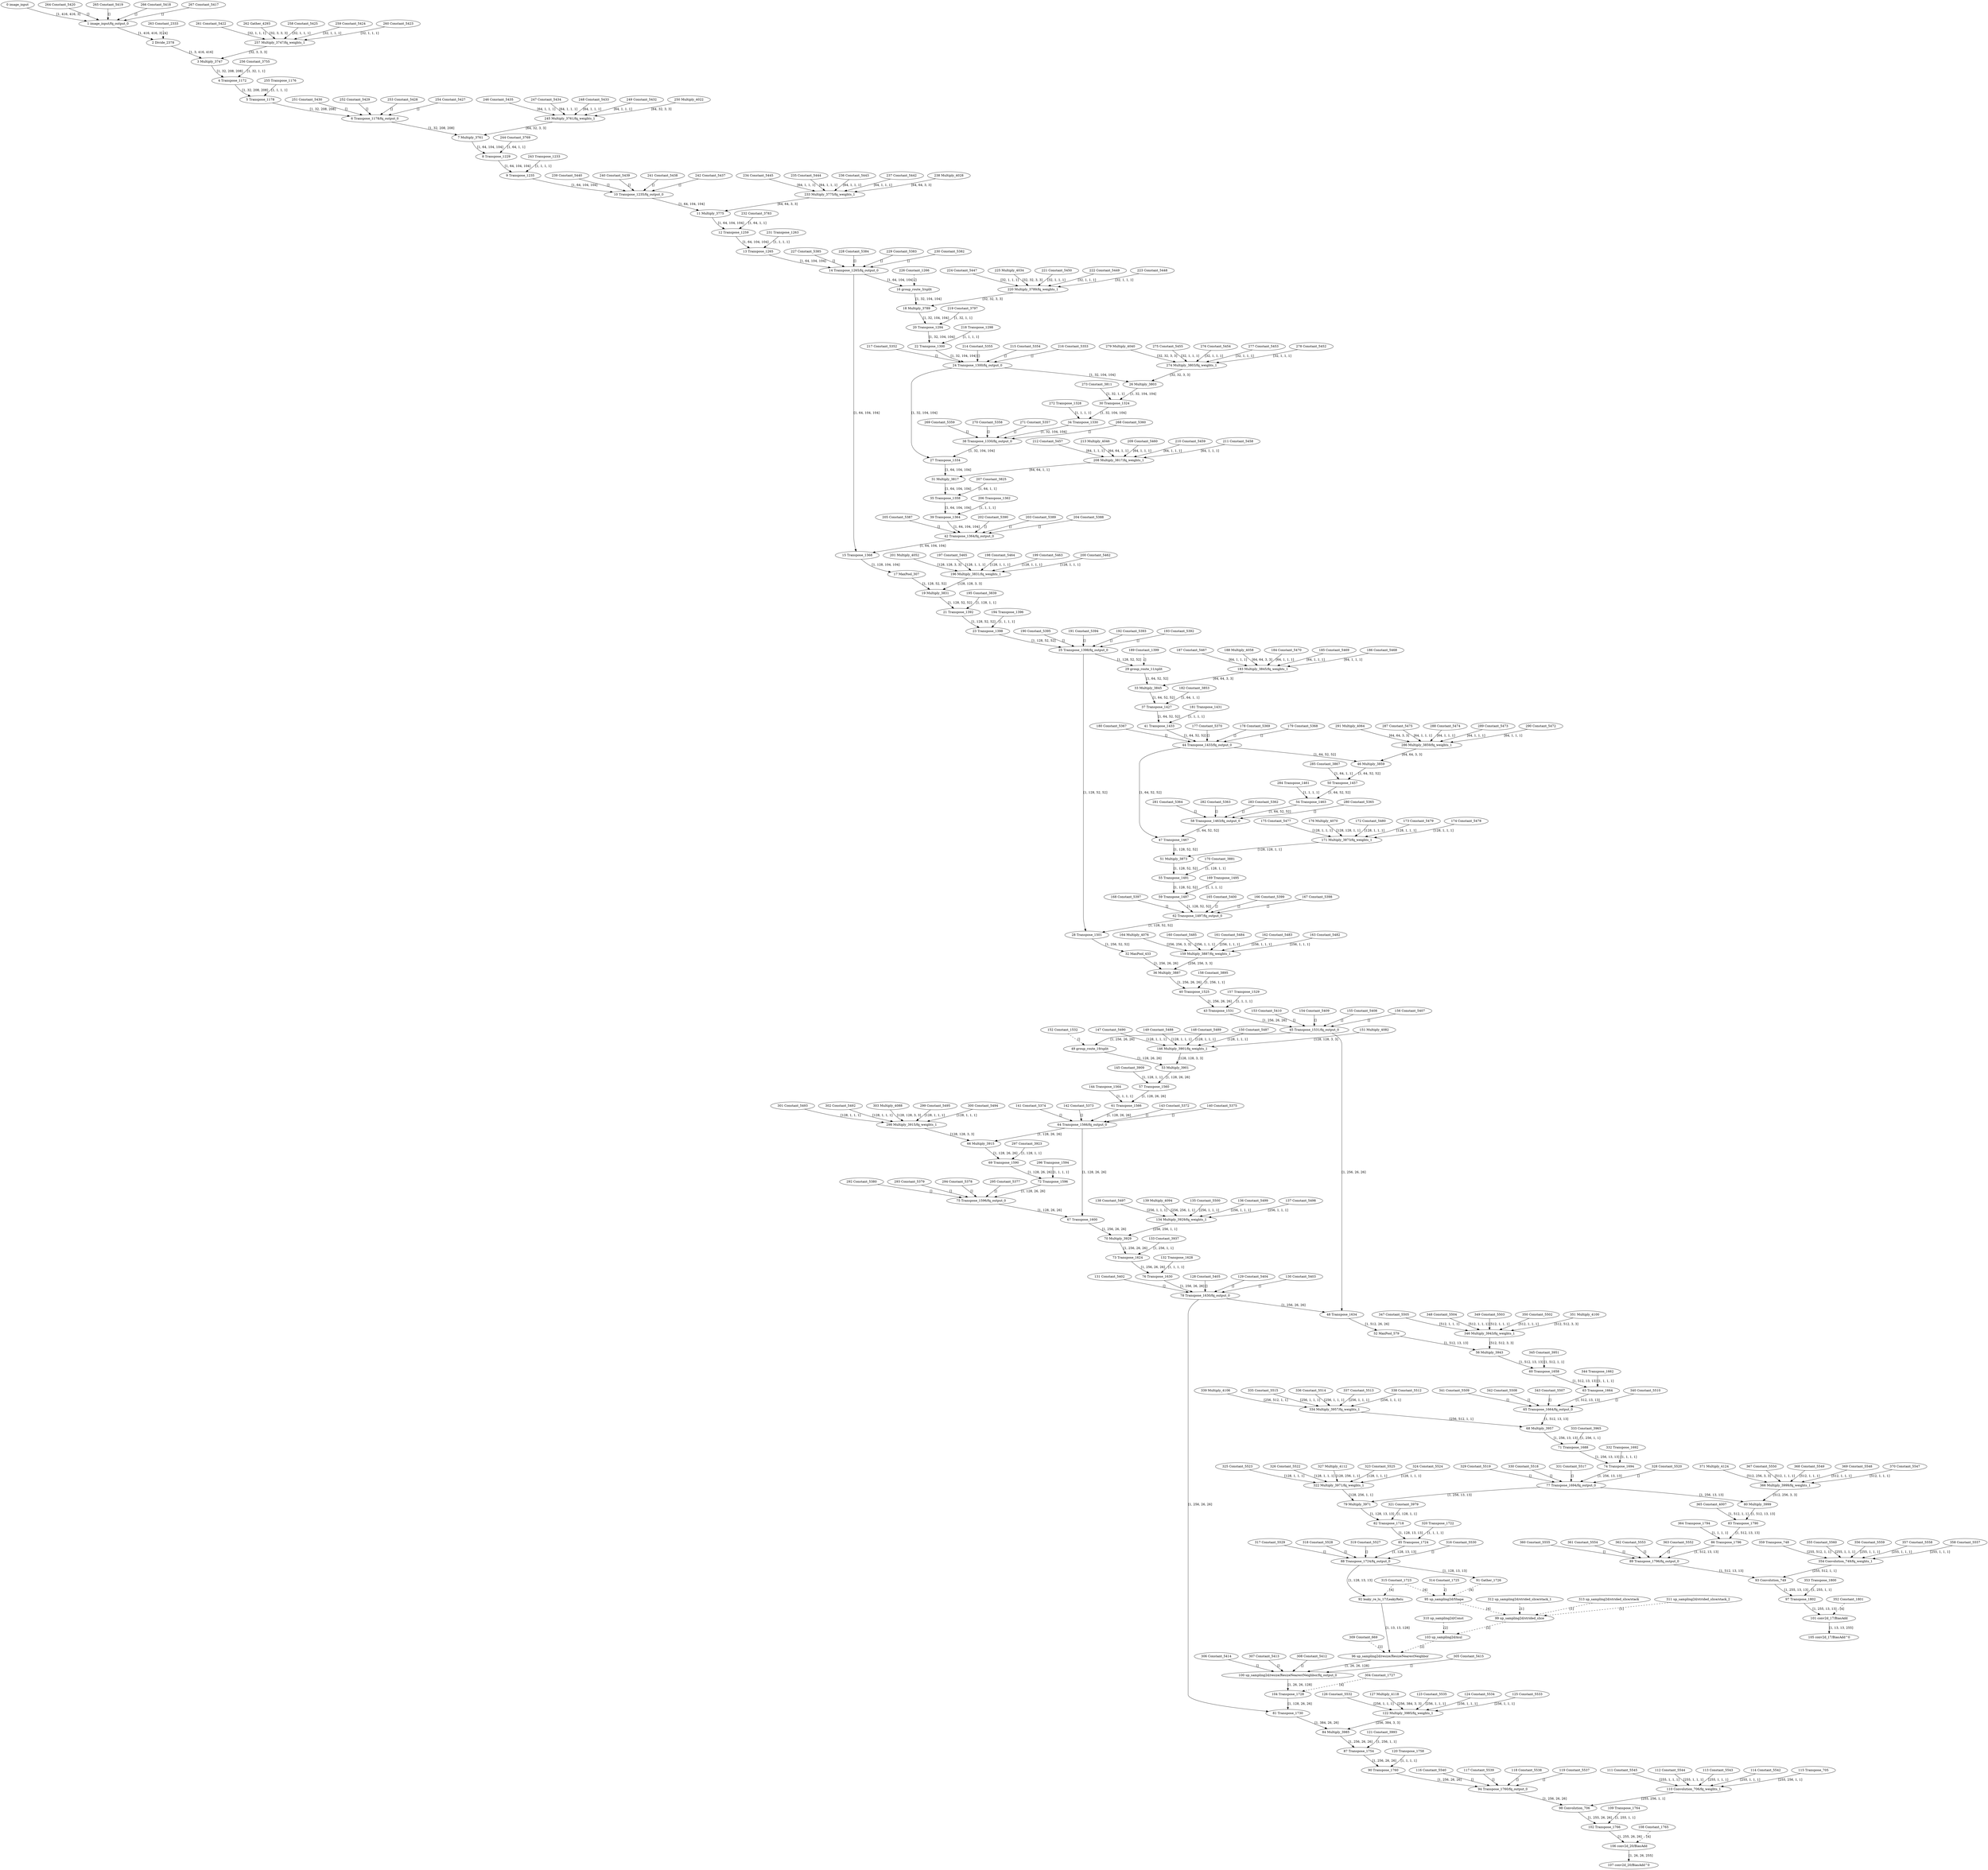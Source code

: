 strict digraph  {
"0 image_input" [id=0, type=Parameter];
"1 image_input/fq_output_0" [id=1, type=FakeQuantize];
"2 Divide_2378" [id=2, type=Transpose];
"3 Multiply_3747" [id=3, type=Convolution];
"4 Transpose_1172" [id=4, type=Add];
"5 Transpose_1178" [id=5, type=PRelu];
"6 Transpose_1178/fq_output_0" [id=6, type=FakeQuantize];
"7 Multiply_3761" [id=7, type=Convolution];
"8 Transpose_1229" [id=8, type=Add];
"9 Transpose_1235" [id=9, type=PRelu];
"10 Transpose_1235/fq_output_0" [id=10, type=FakeQuantize];
"11 Multiply_3775" [id=11, type=Convolution];
"12 Transpose_1259" [id=12, type=Add];
"13 Transpose_1265" [id=13, type=PRelu];
"14 Transpose_1265/fq_output_0" [id=14, type=FakeQuantize];
"15 Transpose_1368" [id=15, type=Concat];
"16 group_route_3/split" [id=16, type=Split];
"17 MaxPool_307" [id=17, type=MaxPool];
"18 Multiply_3789" [id=18, type=Convolution];
"19 Multiply_3831" [id=19, type=Convolution];
"20 Transpose_1294" [id=20, type=Add];
"21 Transpose_1392" [id=21, type=Add];
"22 Transpose_1300" [id=22, type=PRelu];
"23 Transpose_1398" [id=23, type=PRelu];
"24 Transpose_1300/fq_output_0" [id=24, type=FakeQuantize];
"25 Transpose_1398/fq_output_0" [id=25, type=FakeQuantize];
"26 Multiply_3803" [id=26, type=Convolution];
"27 Transpose_1334" [id=27, type=Concat];
"28 Transpose_1501" [id=28, type=Concat];
"29 group_route_11/split" [id=29, type=Split];
"30 Transpose_1324" [id=30, type=Add];
"31 Multiply_3817" [id=31, type=Convolution];
"32 MaxPool_433" [id=32, type=MaxPool];
"33 Multiply_3845" [id=33, type=Convolution];
"34 Transpose_1330" [id=34, type=PRelu];
"35 Transpose_1358" [id=35, type=Add];
"36 Multiply_3887" [id=36, type=Convolution];
"37 Transpose_1427" [id=37, type=Add];
"38 Transpose_1330/fq_output_0" [id=38, type=FakeQuantize];
"39 Transpose_1364" [id=39, type=PRelu];
"40 Transpose_1525" [id=40, type=Add];
"41 Transpose_1433" [id=41, type=PRelu];
"42 Transpose_1364/fq_output_0" [id=42, type=FakeQuantize];
"43 Transpose_1531" [id=43, type=PRelu];
"44 Transpose_1433/fq_output_0" [id=44, type=FakeQuantize];
"45 Transpose_1531/fq_output_0" [id=45, type=FakeQuantize];
"46 Multiply_3859" [id=46, type=Convolution];
"47 Transpose_1467" [id=47, type=Concat];
"48 Transpose_1634" [id=48, type=Concat];
"49 group_route_19/split" [id=49, type=Split];
"50 Transpose_1457" [id=50, type=Add];
"51 Multiply_3873" [id=51, type=Convolution];
"52 MaxPool_579" [id=52, type=MaxPool];
"53 Multiply_3901" [id=53, type=Convolution];
"54 Transpose_1463" [id=54, type=PRelu];
"55 Transpose_1491" [id=55, type=Add];
"56 Multiply_3943" [id=56, type=Convolution];
"57 Transpose_1560" [id=57, type=Add];
"58 Transpose_1463/fq_output_0" [id=58, type=FakeQuantize];
"59 Transpose_1497" [id=59, type=PRelu];
"60 Transpose_1658" [id=60, type=Add];
"61 Transpose_1566" [id=61, type=PRelu];
"62 Transpose_1497/fq_output_0" [id=62, type=FakeQuantize];
"63 Transpose_1664" [id=63, type=PRelu];
"64 Transpose_1566/fq_output_0" [id=64, type=FakeQuantize];
"65 Transpose_1664/fq_output_0" [id=65, type=FakeQuantize];
"66 Multiply_3915" [id=66, type=Convolution];
"67 Transpose_1600" [id=67, type=Concat];
"68 Multiply_3957" [id=68, type=Convolution];
"69 Transpose_1590" [id=69, type=Add];
"70 Multiply_3929" [id=70, type=Convolution];
"71 Transpose_1688" [id=71, type=Add];
"72 Transpose_1596" [id=72, type=PRelu];
"73 Transpose_1624" [id=73, type=Add];
"74 Transpose_1694" [id=74, type=PRelu];
"75 Transpose_1596/fq_output_0" [id=75, type=FakeQuantize];
"76 Transpose_1630" [id=76, type=PRelu];
"77 Transpose_1694/fq_output_0" [id=77, type=FakeQuantize];
"78 Transpose_1630/fq_output_0" [id=78, type=FakeQuantize];
"79 Multiply_3971" [id=79, type=Convolution];
"80 Multiply_3999" [id=80, type=Convolution];
"81 Transpose_1730" [id=81, type=Concat];
"82 Transpose_1718" [id=82, type=Add];
"83 Transpose_1790" [id=83, type=Add];
"84 Multiply_3985" [id=84, type=Convolution];
"85 Transpose_1724" [id=85, type=PRelu];
"86 Transpose_1796" [id=86, type=PRelu];
"87 Transpose_1754" [id=87, type=Add];
"88 Transpose_1724/fq_output_0" [id=88, type=FakeQuantize];
"89 Transpose_1796/fq_output_0" [id=89, type=FakeQuantize];
"90 Transpose_1760" [id=90, type=PRelu];
"91 Gather_1726" [id=91, type=ShapeOf];
"92 leaky_re_lu_17/LeakyRelu" [id=92, type=Transpose];
"93 Convolution_749" [id=93, type=Convolution];
"94 Transpose_1760/fq_output_0" [id=94, type=FakeQuantize];
"95 up_sampling2d/Shape" [id=95, type=Gather];
"96 up_sampling2d/resize/ResizeNearestNeighbor" [id=96, type=Interpolate];
"97 Transpose_1802" [id=97, type=Add];
"98 Convolution_706" [id=98, type=Convolution];
"99 up_sampling2d/strided_slice" [id=99, type=StridedSlice];
"100 up_sampling2d/resize/ResizeNearestNeighbor/fq_output_0" [id=100, type=FakeQuantize];
"101 conv2d_17/BiasAdd" [id=101, type=Transpose];
"102 Transpose_1766" [id=102, type=Add];
"103 up_sampling2d/mul" [id=103, type=Multiply];
"104 Transpose_1728" [id=104, type=Transpose];
"105 conv2d_17/BiasAdd^0" [id=105, type=Result];
"106 conv2d_20/BiasAdd" [id=106, type=Transpose];
"107 conv2d_20/BiasAdd^0" [id=107, type=Result];
"108 Constant_1765" [id=108, type=Constant];
"109 Transpose_1764" [id=109, type=Constant];
"110 Convolution_706/fq_weights_1" [id=110, type=FakeQuantize];
"111 Constant_5545" [id=111, type=Constant];
"112 Constant_5544" [id=112, type=Constant];
"113 Constant_5543" [id=113, type=Constant];
"114 Constant_5542" [id=114, type=Constant];
"115 Transpose_705" [id=115, type=Constant];
"116 Constant_5540" [id=116, type=Constant];
"117 Constant_5539" [id=117, type=Constant];
"118 Constant_5538" [id=118, type=Constant];
"119 Constant_5537" [id=119, type=Constant];
"120 Transpose_1758" [id=120, type=Constant];
"121 Constant_3993" [id=121, type=Constant];
"122 Multiply_3985/fq_weights_1" [id=122, type=FakeQuantize];
"123 Constant_5535" [id=123, type=Constant];
"124 Constant_5534" [id=124, type=Constant];
"125 Constant_5533" [id=125, type=Constant];
"126 Constant_5532" [id=126, type=Constant];
"127 Multiply_4118" [id=127, type=Constant];
"128 Constant_5405" [id=128, type=Constant];
"129 Constant_5404" [id=129, type=Constant];
"130 Constant_5403" [id=130, type=Constant];
"131 Constant_5402" [id=131, type=Constant];
"132 Transpose_1628" [id=132, type=Constant];
"133 Constant_3937" [id=133, type=Constant];
"134 Multiply_3929/fq_weights_1" [id=134, type=FakeQuantize];
"135 Constant_5500" [id=135, type=Constant];
"136 Constant_5499" [id=136, type=Constant];
"137 Constant_5498" [id=137, type=Constant];
"138 Constant_5497" [id=138, type=Constant];
"139 Multiply_4094" [id=139, type=Constant];
"140 Constant_5375" [id=140, type=Constant];
"141 Constant_5374" [id=141, type=Constant];
"142 Constant_5373" [id=142, type=Constant];
"143 Constant_5372" [id=143, type=Constant];
"144 Transpose_1564" [id=144, type=Constant];
"145 Constant_3909" [id=145, type=Constant];
"146 Multiply_3901/fq_weights_1" [id=146, type=FakeQuantize];
"147 Constant_5490" [id=147, type=Constant];
"148 Constant_5489" [id=148, type=Constant];
"149 Constant_5488" [id=149, type=Constant];
"150 Constant_5487" [id=150, type=Constant];
"151 Multiply_4082" [id=151, type=Constant];
"152 Constant_1532" [id=152, type=Constant];
"153 Constant_5410" [id=153, type=Constant];
"154 Constant_5409" [id=154, type=Constant];
"155 Constant_5408" [id=155, type=Constant];
"156 Constant_5407" [id=156, type=Constant];
"157 Transpose_1529" [id=157, type=Constant];
"158 Constant_3895" [id=158, type=Constant];
"159 Multiply_3887/fq_weights_1" [id=159, type=FakeQuantize];
"160 Constant_5485" [id=160, type=Constant];
"161 Constant_5484" [id=161, type=Constant];
"162 Constant_5483" [id=162, type=Constant];
"163 Constant_5482" [id=163, type=Constant];
"164 Multiply_4076" [id=164, type=Constant];
"165 Constant_5400" [id=165, type=Constant];
"166 Constant_5399" [id=166, type=Constant];
"167 Constant_5398" [id=167, type=Constant];
"168 Constant_5397" [id=168, type=Constant];
"169 Transpose_1495" [id=169, type=Constant];
"170 Constant_3881" [id=170, type=Constant];
"171 Multiply_3873/fq_weights_1" [id=171, type=FakeQuantize];
"172 Constant_5480" [id=172, type=Constant];
"173 Constant_5479" [id=173, type=Constant];
"174 Constant_5478" [id=174, type=Constant];
"175 Constant_5477" [id=175, type=Constant];
"176 Multiply_4070" [id=176, type=Constant];
"177 Constant_5370" [id=177, type=Constant];
"178 Constant_5369" [id=178, type=Constant];
"179 Constant_5368" [id=179, type=Constant];
"180 Constant_5367" [id=180, type=Constant];
"181 Transpose_1431" [id=181, type=Constant];
"182 Constant_3853" [id=182, type=Constant];
"183 Multiply_3845/fq_weights_1" [id=183, type=FakeQuantize];
"184 Constant_5470" [id=184, type=Constant];
"185 Constant_5469" [id=185, type=Constant];
"186 Constant_5468" [id=186, type=Constant];
"187 Constant_5467" [id=187, type=Constant];
"188 Multiply_4058" [id=188, type=Constant];
"189 Constant_1399" [id=189, type=Constant];
"190 Constant_5395" [id=190, type=Constant];
"191 Constant_5394" [id=191, type=Constant];
"192 Constant_5393" [id=192, type=Constant];
"193 Constant_5392" [id=193, type=Constant];
"194 Transpose_1396" [id=194, type=Constant];
"195 Constant_3839" [id=195, type=Constant];
"196 Multiply_3831/fq_weights_1" [id=196, type=FakeQuantize];
"197 Constant_5465" [id=197, type=Constant];
"198 Constant_5464" [id=198, type=Constant];
"199 Constant_5463" [id=199, type=Constant];
"200 Constant_5462" [id=200, type=Constant];
"201 Multiply_4052" [id=201, type=Constant];
"202 Constant_5390" [id=202, type=Constant];
"203 Constant_5389" [id=203, type=Constant];
"204 Constant_5388" [id=204, type=Constant];
"205 Constant_5387" [id=205, type=Constant];
"206 Transpose_1362" [id=206, type=Constant];
"207 Constant_3825" [id=207, type=Constant];
"208 Multiply_3817/fq_weights_1" [id=208, type=FakeQuantize];
"209 Constant_5460" [id=209, type=Constant];
"210 Constant_5459" [id=210, type=Constant];
"211 Constant_5458" [id=211, type=Constant];
"212 Constant_5457" [id=212, type=Constant];
"213 Multiply_4046" [id=213, type=Constant];
"214 Constant_5355" [id=214, type=Constant];
"215 Constant_5354" [id=215, type=Constant];
"216 Constant_5353" [id=216, type=Constant];
"217 Constant_5352" [id=217, type=Constant];
"218 Transpose_1298" [id=218, type=Constant];
"219 Constant_3797" [id=219, type=Constant];
"220 Multiply_3789/fq_weights_1" [id=220, type=FakeQuantize];
"221 Constant_5450" [id=221, type=Constant];
"222 Constant_5449" [id=222, type=Constant];
"223 Constant_5448" [id=223, type=Constant];
"224 Constant_5447" [id=224, type=Constant];
"225 Multiply_4034" [id=225, type=Constant];
"226 Constant_1266" [id=226, type=Constant];
"227 Constant_5385" [id=227, type=Constant];
"228 Constant_5384" [id=228, type=Constant];
"229 Constant_5383" [id=229, type=Constant];
"230 Constant_5382" [id=230, type=Constant];
"231 Transpose_1263" [id=231, type=Constant];
"232 Constant_3783" [id=232, type=Constant];
"233 Multiply_3775/fq_weights_1" [id=233, type=FakeQuantize];
"234 Constant_5445" [id=234, type=Constant];
"235 Constant_5444" [id=235, type=Constant];
"236 Constant_5443" [id=236, type=Constant];
"237 Constant_5442" [id=237, type=Constant];
"238 Multiply_4028" [id=238, type=Constant];
"239 Constant_5440" [id=239, type=Constant];
"240 Constant_5439" [id=240, type=Constant];
"241 Constant_5438" [id=241, type=Constant];
"242 Constant_5437" [id=242, type=Constant];
"243 Transpose_1233" [id=243, type=Constant];
"244 Constant_3769" [id=244, type=Constant];
"245 Multiply_3761/fq_weights_1" [id=245, type=FakeQuantize];
"246 Constant_5435" [id=246, type=Constant];
"247 Constant_5434" [id=247, type=Constant];
"248 Constant_5433" [id=248, type=Constant];
"249 Constant_5432" [id=249, type=Constant];
"250 Multiply_4022" [id=250, type=Constant];
"251 Constant_5430" [id=251, type=Constant];
"252 Constant_5429" [id=252, type=Constant];
"253 Constant_5428" [id=253, type=Constant];
"254 Constant_5427" [id=254, type=Constant];
"255 Transpose_1176" [id=255, type=Constant];
"256 Constant_3755" [id=256, type=Constant];
"257 Multiply_3747/fq_weights_1" [id=257, type=FakeQuantize];
"258 Constant_5425" [id=258, type=Constant];
"259 Constant_5424" [id=259, type=Constant];
"260 Constant_5423" [id=260, type=Constant];
"261 Constant_5422" [id=261, type=Constant];
"262 Gather_4293" [id=262, type=Constant];
"263 Constant_2333" [id=263, type=Constant];
"264 Constant_5420" [id=264, type=Constant];
"265 Constant_5419" [id=265, type=Constant];
"266 Constant_5418" [id=266, type=Constant];
"267 Constant_5417" [id=267, type=Constant];
"268 Constant_5360" [id=268, type=Constant];
"269 Constant_5359" [id=269, type=Constant];
"270 Constant_5358" [id=270, type=Constant];
"271 Constant_5357" [id=271, type=Constant];
"272 Transpose_1328" [id=272, type=Constant];
"273 Constant_3811" [id=273, type=Constant];
"274 Multiply_3803/fq_weights_1" [id=274, type=FakeQuantize];
"275 Constant_5455" [id=275, type=Constant];
"276 Constant_5454" [id=276, type=Constant];
"277 Constant_5453" [id=277, type=Constant];
"278 Constant_5452" [id=278, type=Constant];
"279 Multiply_4040" [id=279, type=Constant];
"280 Constant_5365" [id=280, type=Constant];
"281 Constant_5364" [id=281, type=Constant];
"282 Constant_5363" [id=282, type=Constant];
"283 Constant_5362" [id=283, type=Constant];
"284 Transpose_1461" [id=284, type=Constant];
"285 Constant_3867" [id=285, type=Constant];
"286 Multiply_3859/fq_weights_1" [id=286, type=FakeQuantize];
"287 Constant_5475" [id=287, type=Constant];
"288 Constant_5474" [id=288, type=Constant];
"289 Constant_5473" [id=289, type=Constant];
"290 Constant_5472" [id=290, type=Constant];
"291 Multiply_4064" [id=291, type=Constant];
"292 Constant_5380" [id=292, type=Constant];
"293 Constant_5379" [id=293, type=Constant];
"294 Constant_5378" [id=294, type=Constant];
"295 Constant_5377" [id=295, type=Constant];
"296 Transpose_1594" [id=296, type=Constant];
"297 Constant_3923" [id=297, type=Constant];
"298 Multiply_3915/fq_weights_1" [id=298, type=FakeQuantize];
"299 Constant_5495" [id=299, type=Constant];
"300 Constant_5494" [id=300, type=Constant];
"301 Constant_5493" [id=301, type=Constant];
"302 Constant_5492" [id=302, type=Constant];
"303 Multiply_4088" [id=303, type=Constant];
"304 Constant_1727" [id=304, type=Constant];
"305 Constant_5415" [id=305, type=Constant];
"306 Constant_5414" [id=306, type=Constant];
"307 Constant_5413" [id=307, type=Constant];
"308 Constant_5412" [id=308, type=Constant];
"309 Constant_669" [id=309, type=Constant];
"310 up_sampling2d/Const" [id=310, type=Constant];
"311 up_sampling2d/strided_slice/stack_2" [id=311, type=Constant];
"312 up_sampling2d/strided_slice/stack_1" [id=312, type=Constant];
"313 up_sampling2d/strided_slice/stack" [id=313, type=Constant];
"314 Constant_1725" [id=314, type=Constant];
"315 Constant_1723" [id=315, type=Constant];
"316 Constant_5530" [id=316, type=Constant];
"317 Constant_5529" [id=317, type=Constant];
"318 Constant_5528" [id=318, type=Constant];
"319 Constant_5527" [id=319, type=Constant];
"320 Transpose_1722" [id=320, type=Constant];
"321 Constant_3979" [id=321, type=Constant];
"322 Multiply_3971/fq_weights_1" [id=322, type=FakeQuantize];
"323 Constant_5525" [id=323, type=Constant];
"324 Constant_5524" [id=324, type=Constant];
"325 Constant_5523" [id=325, type=Constant];
"326 Constant_5522" [id=326, type=Constant];
"327 Multiply_4112" [id=327, type=Constant];
"328 Constant_5520" [id=328, type=Constant];
"329 Constant_5519" [id=329, type=Constant];
"330 Constant_5518" [id=330, type=Constant];
"331 Constant_5517" [id=331, type=Constant];
"332 Transpose_1692" [id=332, type=Constant];
"333 Constant_3965" [id=333, type=Constant];
"334 Multiply_3957/fq_weights_1" [id=334, type=FakeQuantize];
"335 Constant_5515" [id=335, type=Constant];
"336 Constant_5514" [id=336, type=Constant];
"337 Constant_5513" [id=337, type=Constant];
"338 Constant_5512" [id=338, type=Constant];
"339 Multiply_4106" [id=339, type=Constant];
"340 Constant_5510" [id=340, type=Constant];
"341 Constant_5509" [id=341, type=Constant];
"342 Constant_5508" [id=342, type=Constant];
"343 Constant_5507" [id=343, type=Constant];
"344 Transpose_1662" [id=344, type=Constant];
"345 Constant_3951" [id=345, type=Constant];
"346 Multiply_3943/fq_weights_1" [id=346, type=FakeQuantize];
"347 Constant_5505" [id=347, type=Constant];
"348 Constant_5504" [id=348, type=Constant];
"349 Constant_5503" [id=349, type=Constant];
"350 Constant_5502" [id=350, type=Constant];
"351 Multiply_4100" [id=351, type=Constant];
"352 Constant_1801" [id=352, type=Constant];
"353 Transpose_1800" [id=353, type=Constant];
"354 Convolution_749/fq_weights_1" [id=354, type=FakeQuantize];
"355 Constant_5560" [id=355, type=Constant];
"356 Constant_5559" [id=356, type=Constant];
"357 Constant_5558" [id=357, type=Constant];
"358 Constant_5557" [id=358, type=Constant];
"359 Transpose_748" [id=359, type=Constant];
"360 Constant_5555" [id=360, type=Constant];
"361 Constant_5554" [id=361, type=Constant];
"362 Constant_5553" [id=362, type=Constant];
"363 Constant_5552" [id=363, type=Constant];
"364 Transpose_1794" [id=364, type=Constant];
"365 Constant_4007" [id=365, type=Constant];
"366 Multiply_3999/fq_weights_1" [id=366, type=FakeQuantize];
"367 Constant_5550" [id=367, type=Constant];
"368 Constant_5549" [id=368, type=Constant];
"369 Constant_5548" [id=369, type=Constant];
"370 Constant_5547" [id=370, type=Constant];
"371 Multiply_4124" [id=371, type=Constant];
"0 image_input" -> "1 image_input/fq_output_0"  [label="[1, 416, 416, 3]", style=solid];
"1 image_input/fq_output_0" -> "2 Divide_2378"  [label="[1, 416, 416, 3]", style=solid];
"2 Divide_2378" -> "3 Multiply_3747"  [label="[1, 3, 416, 416]", style=solid];
"3 Multiply_3747" -> "4 Transpose_1172"  [label="[1, 32, 208, 208]", style=solid];
"4 Transpose_1172" -> "5 Transpose_1178"  [label="[1, 32, 208, 208]", style=solid];
"5 Transpose_1178" -> "6 Transpose_1178/fq_output_0"  [label="[1, 32, 208, 208]", style=solid];
"6 Transpose_1178/fq_output_0" -> "7 Multiply_3761"  [label="[1, 32, 208, 208]", style=solid];
"7 Multiply_3761" -> "8 Transpose_1229"  [label="[1, 64, 104, 104]", style=solid];
"8 Transpose_1229" -> "9 Transpose_1235"  [label="[1, 64, 104, 104]", style=solid];
"9 Transpose_1235" -> "10 Transpose_1235/fq_output_0"  [label="[1, 64, 104, 104]", style=solid];
"10 Transpose_1235/fq_output_0" -> "11 Multiply_3775"  [label="[1, 64, 104, 104]", style=solid];
"11 Multiply_3775" -> "12 Transpose_1259"  [label="[1, 64, 104, 104]", style=solid];
"12 Transpose_1259" -> "13 Transpose_1265"  [label="[1, 64, 104, 104]", style=solid];
"13 Transpose_1265" -> "14 Transpose_1265/fq_output_0"  [label="[1, 64, 104, 104]", style=solid];
"14 Transpose_1265/fq_output_0" -> "15 Transpose_1368"  [label="[1, 64, 104, 104]", style=solid];
"14 Transpose_1265/fq_output_0" -> "16 group_route_3/split"  [label="[1, 64, 104, 104]", style=solid];
"15 Transpose_1368" -> "17 MaxPool_307"  [label="[1, 128, 104, 104]", style=solid];
"16 group_route_3/split" -> "18 Multiply_3789"  [label="[1, 32, 104, 104]", style=solid];
"17 MaxPool_307" -> "19 Multiply_3831"  [label="[1, 128, 52, 52]", style=solid];
"18 Multiply_3789" -> "20 Transpose_1294"  [label="[1, 32, 104, 104]", style=solid];
"19 Multiply_3831" -> "21 Transpose_1392"  [label="[1, 128, 52, 52]", style=solid];
"20 Transpose_1294" -> "22 Transpose_1300"  [label="[1, 32, 104, 104]", style=solid];
"21 Transpose_1392" -> "23 Transpose_1398"  [label="[1, 128, 52, 52]", style=solid];
"22 Transpose_1300" -> "24 Transpose_1300/fq_output_0"  [label="[1, 32, 104, 104]", style=solid];
"23 Transpose_1398" -> "25 Transpose_1398/fq_output_0"  [label="[1, 128, 52, 52]", style=solid];
"24 Transpose_1300/fq_output_0" -> "26 Multiply_3803"  [label="[1, 32, 104, 104]", style=solid];
"24 Transpose_1300/fq_output_0" -> "27 Transpose_1334"  [label="[1, 32, 104, 104]", style=solid];
"25 Transpose_1398/fq_output_0" -> "28 Transpose_1501"  [label="[1, 128, 52, 52]", style=solid];
"25 Transpose_1398/fq_output_0" -> "29 group_route_11/split"  [label="[1, 128, 52, 52]", style=solid];
"26 Multiply_3803" -> "30 Transpose_1324"  [label="[1, 32, 104, 104]", style=solid];
"27 Transpose_1334" -> "31 Multiply_3817"  [label="[1, 64, 104, 104]", style=solid];
"28 Transpose_1501" -> "32 MaxPool_433"  [label="[1, 256, 52, 52]", style=solid];
"29 group_route_11/split" -> "33 Multiply_3845"  [label="[1, 64, 52, 52]", style=solid];
"30 Transpose_1324" -> "34 Transpose_1330"  [label="[1, 32, 104, 104]", style=solid];
"31 Multiply_3817" -> "35 Transpose_1358"  [label="[1, 64, 104, 104]", style=solid];
"32 MaxPool_433" -> "36 Multiply_3887"  [label="[1, 256, 26, 26]", style=solid];
"33 Multiply_3845" -> "37 Transpose_1427"  [label="[1, 64, 52, 52]", style=solid];
"34 Transpose_1330" -> "38 Transpose_1330/fq_output_0"  [label="[1, 32, 104, 104]", style=solid];
"35 Transpose_1358" -> "39 Transpose_1364"  [label="[1, 64, 104, 104]", style=solid];
"36 Multiply_3887" -> "40 Transpose_1525"  [label="[1, 256, 26, 26]", style=solid];
"37 Transpose_1427" -> "41 Transpose_1433"  [label="[1, 64, 52, 52]", style=solid];
"38 Transpose_1330/fq_output_0" -> "27 Transpose_1334"  [label="[1, 32, 104, 104]", style=solid];
"39 Transpose_1364" -> "42 Transpose_1364/fq_output_0"  [label="[1, 64, 104, 104]", style=solid];
"40 Transpose_1525" -> "43 Transpose_1531"  [label="[1, 256, 26, 26]", style=solid];
"41 Transpose_1433" -> "44 Transpose_1433/fq_output_0"  [label="[1, 64, 52, 52]", style=solid];
"42 Transpose_1364/fq_output_0" -> "15 Transpose_1368"  [label="[1, 64, 104, 104]", style=solid];
"43 Transpose_1531" -> "45 Transpose_1531/fq_output_0"  [label="[1, 256, 26, 26]", style=solid];
"44 Transpose_1433/fq_output_0" -> "46 Multiply_3859"  [label="[1, 64, 52, 52]", style=solid];
"44 Transpose_1433/fq_output_0" -> "47 Transpose_1467"  [label="[1, 64, 52, 52]", style=solid];
"45 Transpose_1531/fq_output_0" -> "48 Transpose_1634"  [label="[1, 256, 26, 26]", style=solid];
"45 Transpose_1531/fq_output_0" -> "49 group_route_19/split"  [label="[1, 256, 26, 26]", style=solid];
"46 Multiply_3859" -> "50 Transpose_1457"  [label="[1, 64, 52, 52]", style=solid];
"47 Transpose_1467" -> "51 Multiply_3873"  [label="[1, 128, 52, 52]", style=solid];
"48 Transpose_1634" -> "52 MaxPool_579"  [label="[1, 512, 26, 26]", style=solid];
"49 group_route_19/split" -> "53 Multiply_3901"  [label="[1, 128, 26, 26]", style=solid];
"50 Transpose_1457" -> "54 Transpose_1463"  [label="[1, 64, 52, 52]", style=solid];
"51 Multiply_3873" -> "55 Transpose_1491"  [label="[1, 128, 52, 52]", style=solid];
"52 MaxPool_579" -> "56 Multiply_3943"  [label="[1, 512, 13, 13]", style=solid];
"53 Multiply_3901" -> "57 Transpose_1560"  [label="[1, 128, 26, 26]", style=solid];
"54 Transpose_1463" -> "58 Transpose_1463/fq_output_0"  [label="[1, 64, 52, 52]", style=solid];
"55 Transpose_1491" -> "59 Transpose_1497"  [label="[1, 128, 52, 52]", style=solid];
"56 Multiply_3943" -> "60 Transpose_1658"  [label="[1, 512, 13, 13]", style=solid];
"57 Transpose_1560" -> "61 Transpose_1566"  [label="[1, 128, 26, 26]", style=solid];
"58 Transpose_1463/fq_output_0" -> "47 Transpose_1467"  [label="[1, 64, 52, 52]", style=solid];
"59 Transpose_1497" -> "62 Transpose_1497/fq_output_0"  [label="[1, 128, 52, 52]", style=solid];
"60 Transpose_1658" -> "63 Transpose_1664"  [label="[1, 512, 13, 13]", style=solid];
"61 Transpose_1566" -> "64 Transpose_1566/fq_output_0"  [label="[1, 128, 26, 26]", style=solid];
"62 Transpose_1497/fq_output_0" -> "28 Transpose_1501"  [label="[1, 128, 52, 52]", style=solid];
"63 Transpose_1664" -> "65 Transpose_1664/fq_output_0"  [label="[1, 512, 13, 13]", style=solid];
"64 Transpose_1566/fq_output_0" -> "66 Multiply_3915"  [label="[1, 128, 26, 26]", style=solid];
"64 Transpose_1566/fq_output_0" -> "67 Transpose_1600"  [label="[1, 128, 26, 26]", style=solid];
"65 Transpose_1664/fq_output_0" -> "68 Multiply_3957"  [label="[1, 512, 13, 13]", style=solid];
"66 Multiply_3915" -> "69 Transpose_1590"  [label="[1, 128, 26, 26]", style=solid];
"67 Transpose_1600" -> "70 Multiply_3929"  [label="[1, 256, 26, 26]", style=solid];
"68 Multiply_3957" -> "71 Transpose_1688"  [label="[1, 256, 13, 13]", style=solid];
"69 Transpose_1590" -> "72 Transpose_1596"  [label="[1, 128, 26, 26]", style=solid];
"70 Multiply_3929" -> "73 Transpose_1624"  [label="[1, 256, 26, 26]", style=solid];
"71 Transpose_1688" -> "74 Transpose_1694"  [label="[1, 256, 13, 13]", style=solid];
"72 Transpose_1596" -> "75 Transpose_1596/fq_output_0"  [label="[1, 128, 26, 26]", style=solid];
"73 Transpose_1624" -> "76 Transpose_1630"  [label="[1, 256, 26, 26]", style=solid];
"74 Transpose_1694" -> "77 Transpose_1694/fq_output_0"  [label="[1, 256, 13, 13]", style=solid];
"75 Transpose_1596/fq_output_0" -> "67 Transpose_1600"  [label="[1, 128, 26, 26]", style=solid];
"76 Transpose_1630" -> "78 Transpose_1630/fq_output_0"  [label="[1, 256, 26, 26]", style=solid];
"77 Transpose_1694/fq_output_0" -> "79 Multiply_3971"  [label="[1, 256, 13, 13]", style=solid];
"77 Transpose_1694/fq_output_0" -> "80 Multiply_3999"  [label="[1, 256, 13, 13]", style=solid];
"78 Transpose_1630/fq_output_0" -> "48 Transpose_1634"  [label="[1, 256, 26, 26]", style=solid];
"78 Transpose_1630/fq_output_0" -> "81 Transpose_1730"  [label="[1, 256, 26, 26]", style=solid];
"79 Multiply_3971" -> "82 Transpose_1718"  [label="[1, 128, 13, 13]", style=solid];
"80 Multiply_3999" -> "83 Transpose_1790"  [label="[1, 512, 13, 13]", style=solid];
"81 Transpose_1730" -> "84 Multiply_3985"  [label="[1, 384, 26, 26]", style=solid];
"82 Transpose_1718" -> "85 Transpose_1724"  [label="[1, 128, 13, 13]", style=solid];
"83 Transpose_1790" -> "86 Transpose_1796"  [label="[1, 512, 13, 13]", style=solid];
"84 Multiply_3985" -> "87 Transpose_1754"  [label="[1, 256, 26, 26]", style=solid];
"85 Transpose_1724" -> "88 Transpose_1724/fq_output_0"  [label="[1, 128, 13, 13]", style=solid];
"86 Transpose_1796" -> "89 Transpose_1796/fq_output_0"  [label="[1, 512, 13, 13]", style=solid];
"87 Transpose_1754" -> "90 Transpose_1760"  [label="[1, 256, 26, 26]", style=solid];
"88 Transpose_1724/fq_output_0" -> "91 Gather_1726"  [label="[1, 128, 13, 13]", style=solid];
"88 Transpose_1724/fq_output_0" -> "92 leaky_re_lu_17/LeakyRelu"  [label="[1, 128, 13, 13]", style=solid];
"89 Transpose_1796/fq_output_0" -> "93 Convolution_749"  [label="[1, 512, 13, 13]", style=solid];
"90 Transpose_1760" -> "94 Transpose_1760/fq_output_0"  [label="[1, 256, 26, 26]", style=solid];
"91 Gather_1726" -> "95 up_sampling2d/Shape"  [label="[4]", style=dashed];
"92 leaky_re_lu_17/LeakyRelu" -> "96 up_sampling2d/resize/ResizeNearestNeighbor"  [label="[1, 13, 13, 128]", style=solid];
"93 Convolution_749" -> "97 Transpose_1802"  [label="[1, 255, 13, 13]", style=solid];
"94 Transpose_1760/fq_output_0" -> "98 Convolution_706"  [label="[1, 256, 26, 26]", style=solid];
"95 up_sampling2d/Shape" -> "99 up_sampling2d/strided_slice"  [label="[4]", style=dashed];
"96 up_sampling2d/resize/ResizeNearestNeighbor" -> "100 up_sampling2d/resize/ResizeNearestNeighbor/fq_output_0"  [label="[1, 26, 26, 128]", style=solid];
"97 Transpose_1802" -> "101 conv2d_17/BiasAdd"  [label="[1, 255, 13, 13]", style=solid];
"98 Convolution_706" -> "102 Transpose_1766"  [label="[1, 255, 26, 26]", style=solid];
"99 up_sampling2d/strided_slice" -> "103 up_sampling2d/mul"  [label="[2]", style=dashed];
"100 up_sampling2d/resize/ResizeNearestNeighbor/fq_output_0" -> "104 Transpose_1728"  [label="[1, 26, 26, 128]", style=solid];
"101 conv2d_17/BiasAdd" -> "105 conv2d_17/BiasAdd^0"  [label="[1, 13, 13, 255]", style=solid];
"102 Transpose_1766" -> "106 conv2d_20/BiasAdd"  [label="[1, 255, 26, 26]", style=solid];
"103 up_sampling2d/mul" -> "96 up_sampling2d/resize/ResizeNearestNeighbor"  [label="[2]", style=dashed];
"104 Transpose_1728" -> "81 Transpose_1730"  [label="[1, 128, 26, 26]", style=solid];
"106 conv2d_20/BiasAdd" -> "107 conv2d_20/BiasAdd^0"  [label="[1, 26, 26, 255]", style=solid];
"108 Constant_1765" -> "106 conv2d_20/BiasAdd"  [label="[4]", style=dashed];
"109 Transpose_1764" -> "102 Transpose_1766"  [label="[1, 255, 1, 1]", style=solid];
"110 Convolution_706/fq_weights_1" -> "98 Convolution_706"  [label="[255, 256, 1, 1]", style=solid];
"111 Constant_5545" -> "110 Convolution_706/fq_weights_1"  [label="[255, 1, 1, 1]", style=solid];
"112 Constant_5544" -> "110 Convolution_706/fq_weights_1"  [label="[255, 1, 1, 1]", style=solid];
"113 Constant_5543" -> "110 Convolution_706/fq_weights_1"  [label="[255, 1, 1, 1]", style=solid];
"114 Constant_5542" -> "110 Convolution_706/fq_weights_1"  [label="[255, 1, 1, 1]", style=solid];
"115 Transpose_705" -> "110 Convolution_706/fq_weights_1"  [label="[255, 256, 1, 1]", style=solid];
"116 Constant_5540" -> "94 Transpose_1760/fq_output_0"  [label="[]", style=solid];
"117 Constant_5539" -> "94 Transpose_1760/fq_output_0"  [label="[]", style=solid];
"118 Constant_5538" -> "94 Transpose_1760/fq_output_0"  [label="[]", style=solid];
"119 Constant_5537" -> "94 Transpose_1760/fq_output_0"  [label="[]", style=solid];
"120 Transpose_1758" -> "90 Transpose_1760"  [label="[1, 1, 1, 1]", style=solid];
"121 Constant_3993" -> "87 Transpose_1754"  [label="[1, 256, 1, 1]", style=solid];
"122 Multiply_3985/fq_weights_1" -> "84 Multiply_3985"  [label="[256, 384, 3, 3]", style=solid];
"123 Constant_5535" -> "122 Multiply_3985/fq_weights_1"  [label="[256, 1, 1, 1]", style=solid];
"124 Constant_5534" -> "122 Multiply_3985/fq_weights_1"  [label="[256, 1, 1, 1]", style=solid];
"125 Constant_5533" -> "122 Multiply_3985/fq_weights_1"  [label="[256, 1, 1, 1]", style=solid];
"126 Constant_5532" -> "122 Multiply_3985/fq_weights_1"  [label="[256, 1, 1, 1]", style=solid];
"127 Multiply_4118" -> "122 Multiply_3985/fq_weights_1"  [label="[256, 384, 3, 3]", style=solid];
"128 Constant_5405" -> "78 Transpose_1630/fq_output_0"  [label="[]", style=solid];
"129 Constant_5404" -> "78 Transpose_1630/fq_output_0"  [label="[]", style=solid];
"130 Constant_5403" -> "78 Transpose_1630/fq_output_0"  [label="[]", style=solid];
"131 Constant_5402" -> "78 Transpose_1630/fq_output_0"  [label="[]", style=solid];
"132 Transpose_1628" -> "76 Transpose_1630"  [label="[1, 1, 1, 1]", style=solid];
"133 Constant_3937" -> "73 Transpose_1624"  [label="[1, 256, 1, 1]", style=solid];
"134 Multiply_3929/fq_weights_1" -> "70 Multiply_3929"  [label="[256, 256, 1, 1]", style=solid];
"135 Constant_5500" -> "134 Multiply_3929/fq_weights_1"  [label="[256, 1, 1, 1]", style=solid];
"136 Constant_5499" -> "134 Multiply_3929/fq_weights_1"  [label="[256, 1, 1, 1]", style=solid];
"137 Constant_5498" -> "134 Multiply_3929/fq_weights_1"  [label="[256, 1, 1, 1]", style=solid];
"138 Constant_5497" -> "134 Multiply_3929/fq_weights_1"  [label="[256, 1, 1, 1]", style=solid];
"139 Multiply_4094" -> "134 Multiply_3929/fq_weights_1"  [label="[256, 256, 1, 1]", style=solid];
"140 Constant_5375" -> "64 Transpose_1566/fq_output_0"  [label="[]", style=solid];
"141 Constant_5374" -> "64 Transpose_1566/fq_output_0"  [label="[]", style=solid];
"142 Constant_5373" -> "64 Transpose_1566/fq_output_0"  [label="[]", style=solid];
"143 Constant_5372" -> "64 Transpose_1566/fq_output_0"  [label="[]", style=solid];
"144 Transpose_1564" -> "61 Transpose_1566"  [label="[1, 1, 1, 1]", style=solid];
"145 Constant_3909" -> "57 Transpose_1560"  [label="[1, 128, 1, 1]", style=solid];
"146 Multiply_3901/fq_weights_1" -> "53 Multiply_3901"  [label="[128, 128, 3, 3]", style=solid];
"147 Constant_5490" -> "146 Multiply_3901/fq_weights_1"  [label="[128, 1, 1, 1]", style=solid];
"148 Constant_5489" -> "146 Multiply_3901/fq_weights_1"  [label="[128, 1, 1, 1]", style=solid];
"149 Constant_5488" -> "146 Multiply_3901/fq_weights_1"  [label="[128, 1, 1, 1]", style=solid];
"150 Constant_5487" -> "146 Multiply_3901/fq_weights_1"  [label="[128, 1, 1, 1]", style=solid];
"151 Multiply_4082" -> "146 Multiply_3901/fq_weights_1"  [label="[128, 128, 3, 3]", style=solid];
"152 Constant_1532" -> "49 group_route_19/split"  [label="[]", style=dashed];
"153 Constant_5410" -> "45 Transpose_1531/fq_output_0"  [label="[]", style=solid];
"154 Constant_5409" -> "45 Transpose_1531/fq_output_0"  [label="[]", style=solid];
"155 Constant_5408" -> "45 Transpose_1531/fq_output_0"  [label="[]", style=solid];
"156 Constant_5407" -> "45 Transpose_1531/fq_output_0"  [label="[]", style=solid];
"157 Transpose_1529" -> "43 Transpose_1531"  [label="[1, 1, 1, 1]", style=solid];
"158 Constant_3895" -> "40 Transpose_1525"  [label="[1, 256, 1, 1]", style=solid];
"159 Multiply_3887/fq_weights_1" -> "36 Multiply_3887"  [label="[256, 256, 3, 3]", style=solid];
"160 Constant_5485" -> "159 Multiply_3887/fq_weights_1"  [label="[256, 1, 1, 1]", style=solid];
"161 Constant_5484" -> "159 Multiply_3887/fq_weights_1"  [label="[256, 1, 1, 1]", style=solid];
"162 Constant_5483" -> "159 Multiply_3887/fq_weights_1"  [label="[256, 1, 1, 1]", style=solid];
"163 Constant_5482" -> "159 Multiply_3887/fq_weights_1"  [label="[256, 1, 1, 1]", style=solid];
"164 Multiply_4076" -> "159 Multiply_3887/fq_weights_1"  [label="[256, 256, 3, 3]", style=solid];
"165 Constant_5400" -> "62 Transpose_1497/fq_output_0"  [label="[]", style=solid];
"166 Constant_5399" -> "62 Transpose_1497/fq_output_0"  [label="[]", style=solid];
"167 Constant_5398" -> "62 Transpose_1497/fq_output_0"  [label="[]", style=solid];
"168 Constant_5397" -> "62 Transpose_1497/fq_output_0"  [label="[]", style=solid];
"169 Transpose_1495" -> "59 Transpose_1497"  [label="[1, 1, 1, 1]", style=solid];
"170 Constant_3881" -> "55 Transpose_1491"  [label="[1, 128, 1, 1]", style=solid];
"171 Multiply_3873/fq_weights_1" -> "51 Multiply_3873"  [label="[128, 128, 1, 1]", style=solid];
"172 Constant_5480" -> "171 Multiply_3873/fq_weights_1"  [label="[128, 1, 1, 1]", style=solid];
"173 Constant_5479" -> "171 Multiply_3873/fq_weights_1"  [label="[128, 1, 1, 1]", style=solid];
"174 Constant_5478" -> "171 Multiply_3873/fq_weights_1"  [label="[128, 1, 1, 1]", style=solid];
"175 Constant_5477" -> "171 Multiply_3873/fq_weights_1"  [label="[128, 1, 1, 1]", style=solid];
"176 Multiply_4070" -> "171 Multiply_3873/fq_weights_1"  [label="[128, 128, 1, 1]", style=solid];
"177 Constant_5370" -> "44 Transpose_1433/fq_output_0"  [label="[]", style=solid];
"178 Constant_5369" -> "44 Transpose_1433/fq_output_0"  [label="[]", style=solid];
"179 Constant_5368" -> "44 Transpose_1433/fq_output_0"  [label="[]", style=solid];
"180 Constant_5367" -> "44 Transpose_1433/fq_output_0"  [label="[]", style=solid];
"181 Transpose_1431" -> "41 Transpose_1433"  [label="[1, 1, 1, 1]", style=solid];
"182 Constant_3853" -> "37 Transpose_1427"  [label="[1, 64, 1, 1]", style=solid];
"183 Multiply_3845/fq_weights_1" -> "33 Multiply_3845"  [label="[64, 64, 3, 3]", style=solid];
"184 Constant_5470" -> "183 Multiply_3845/fq_weights_1"  [label="[64, 1, 1, 1]", style=solid];
"185 Constant_5469" -> "183 Multiply_3845/fq_weights_1"  [label="[64, 1, 1, 1]", style=solid];
"186 Constant_5468" -> "183 Multiply_3845/fq_weights_1"  [label="[64, 1, 1, 1]", style=solid];
"187 Constant_5467" -> "183 Multiply_3845/fq_weights_1"  [label="[64, 1, 1, 1]", style=solid];
"188 Multiply_4058" -> "183 Multiply_3845/fq_weights_1"  [label="[64, 64, 3, 3]", style=solid];
"189 Constant_1399" -> "29 group_route_11/split"  [label="[]", style=dashed];
"190 Constant_5395" -> "25 Transpose_1398/fq_output_0"  [label="[]", style=solid];
"191 Constant_5394" -> "25 Transpose_1398/fq_output_0"  [label="[]", style=solid];
"192 Constant_5393" -> "25 Transpose_1398/fq_output_0"  [label="[]", style=solid];
"193 Constant_5392" -> "25 Transpose_1398/fq_output_0"  [label="[]", style=solid];
"194 Transpose_1396" -> "23 Transpose_1398"  [label="[1, 1, 1, 1]", style=solid];
"195 Constant_3839" -> "21 Transpose_1392"  [label="[1, 128, 1, 1]", style=solid];
"196 Multiply_3831/fq_weights_1" -> "19 Multiply_3831"  [label="[128, 128, 3, 3]", style=solid];
"197 Constant_5465" -> "196 Multiply_3831/fq_weights_1"  [label="[128, 1, 1, 1]", style=solid];
"198 Constant_5464" -> "196 Multiply_3831/fq_weights_1"  [label="[128, 1, 1, 1]", style=solid];
"199 Constant_5463" -> "196 Multiply_3831/fq_weights_1"  [label="[128, 1, 1, 1]", style=solid];
"200 Constant_5462" -> "196 Multiply_3831/fq_weights_1"  [label="[128, 1, 1, 1]", style=solid];
"201 Multiply_4052" -> "196 Multiply_3831/fq_weights_1"  [label="[128, 128, 3, 3]", style=solid];
"202 Constant_5390" -> "42 Transpose_1364/fq_output_0"  [label="[]", style=solid];
"203 Constant_5389" -> "42 Transpose_1364/fq_output_0"  [label="[]", style=solid];
"204 Constant_5388" -> "42 Transpose_1364/fq_output_0"  [label="[]", style=solid];
"205 Constant_5387" -> "42 Transpose_1364/fq_output_0"  [label="[]", style=solid];
"206 Transpose_1362" -> "39 Transpose_1364"  [label="[1, 1, 1, 1]", style=solid];
"207 Constant_3825" -> "35 Transpose_1358"  [label="[1, 64, 1, 1]", style=solid];
"208 Multiply_3817/fq_weights_1" -> "31 Multiply_3817"  [label="[64, 64, 1, 1]", style=solid];
"209 Constant_5460" -> "208 Multiply_3817/fq_weights_1"  [label="[64, 1, 1, 1]", style=solid];
"210 Constant_5459" -> "208 Multiply_3817/fq_weights_1"  [label="[64, 1, 1, 1]", style=solid];
"211 Constant_5458" -> "208 Multiply_3817/fq_weights_1"  [label="[64, 1, 1, 1]", style=solid];
"212 Constant_5457" -> "208 Multiply_3817/fq_weights_1"  [label="[64, 1, 1, 1]", style=solid];
"213 Multiply_4046" -> "208 Multiply_3817/fq_weights_1"  [label="[64, 64, 1, 1]", style=solid];
"214 Constant_5355" -> "24 Transpose_1300/fq_output_0"  [label="[]", style=solid];
"215 Constant_5354" -> "24 Transpose_1300/fq_output_0"  [label="[]", style=solid];
"216 Constant_5353" -> "24 Transpose_1300/fq_output_0"  [label="[]", style=solid];
"217 Constant_5352" -> "24 Transpose_1300/fq_output_0"  [label="[]", style=solid];
"218 Transpose_1298" -> "22 Transpose_1300"  [label="[1, 1, 1, 1]", style=solid];
"219 Constant_3797" -> "20 Transpose_1294"  [label="[1, 32, 1, 1]", style=solid];
"220 Multiply_3789/fq_weights_1" -> "18 Multiply_3789"  [label="[32, 32, 3, 3]", style=solid];
"221 Constant_5450" -> "220 Multiply_3789/fq_weights_1"  [label="[32, 1, 1, 1]", style=solid];
"222 Constant_5449" -> "220 Multiply_3789/fq_weights_1"  [label="[32, 1, 1, 1]", style=solid];
"223 Constant_5448" -> "220 Multiply_3789/fq_weights_1"  [label="[32, 1, 1, 1]", style=solid];
"224 Constant_5447" -> "220 Multiply_3789/fq_weights_1"  [label="[32, 1, 1, 1]", style=solid];
"225 Multiply_4034" -> "220 Multiply_3789/fq_weights_1"  [label="[32, 32, 3, 3]", style=solid];
"226 Constant_1266" -> "16 group_route_3/split"  [label="[]", style=dashed];
"227 Constant_5385" -> "14 Transpose_1265/fq_output_0"  [label="[]", style=solid];
"228 Constant_5384" -> "14 Transpose_1265/fq_output_0"  [label="[]", style=solid];
"229 Constant_5383" -> "14 Transpose_1265/fq_output_0"  [label="[]", style=solid];
"230 Constant_5382" -> "14 Transpose_1265/fq_output_0"  [label="[]", style=solid];
"231 Transpose_1263" -> "13 Transpose_1265"  [label="[1, 1, 1, 1]", style=solid];
"232 Constant_3783" -> "12 Transpose_1259"  [label="[1, 64, 1, 1]", style=solid];
"233 Multiply_3775/fq_weights_1" -> "11 Multiply_3775"  [label="[64, 64, 3, 3]", style=solid];
"234 Constant_5445" -> "233 Multiply_3775/fq_weights_1"  [label="[64, 1, 1, 1]", style=solid];
"235 Constant_5444" -> "233 Multiply_3775/fq_weights_1"  [label="[64, 1, 1, 1]", style=solid];
"236 Constant_5443" -> "233 Multiply_3775/fq_weights_1"  [label="[64, 1, 1, 1]", style=solid];
"237 Constant_5442" -> "233 Multiply_3775/fq_weights_1"  [label="[64, 1, 1, 1]", style=solid];
"238 Multiply_4028" -> "233 Multiply_3775/fq_weights_1"  [label="[64, 64, 3, 3]", style=solid];
"239 Constant_5440" -> "10 Transpose_1235/fq_output_0"  [label="[]", style=solid];
"240 Constant_5439" -> "10 Transpose_1235/fq_output_0"  [label="[]", style=solid];
"241 Constant_5438" -> "10 Transpose_1235/fq_output_0"  [label="[]", style=solid];
"242 Constant_5437" -> "10 Transpose_1235/fq_output_0"  [label="[]", style=solid];
"243 Transpose_1233" -> "9 Transpose_1235"  [label="[1, 1, 1, 1]", style=solid];
"244 Constant_3769" -> "8 Transpose_1229"  [label="[1, 64, 1, 1]", style=solid];
"245 Multiply_3761/fq_weights_1" -> "7 Multiply_3761"  [label="[64, 32, 3, 3]", style=solid];
"246 Constant_5435" -> "245 Multiply_3761/fq_weights_1"  [label="[64, 1, 1, 1]", style=solid];
"247 Constant_5434" -> "245 Multiply_3761/fq_weights_1"  [label="[64, 1, 1, 1]", style=solid];
"248 Constant_5433" -> "245 Multiply_3761/fq_weights_1"  [label="[64, 1, 1, 1]", style=solid];
"249 Constant_5432" -> "245 Multiply_3761/fq_weights_1"  [label="[64, 1, 1, 1]", style=solid];
"250 Multiply_4022" -> "245 Multiply_3761/fq_weights_1"  [label="[64, 32, 3, 3]", style=solid];
"251 Constant_5430" -> "6 Transpose_1178/fq_output_0"  [label="[]", style=solid];
"252 Constant_5429" -> "6 Transpose_1178/fq_output_0"  [label="[]", style=solid];
"253 Constant_5428" -> "6 Transpose_1178/fq_output_0"  [label="[]", style=solid];
"254 Constant_5427" -> "6 Transpose_1178/fq_output_0"  [label="[]", style=solid];
"255 Transpose_1176" -> "5 Transpose_1178"  [label="[1, 1, 1, 1]", style=solid];
"256 Constant_3755" -> "4 Transpose_1172"  [label="[1, 32, 1, 1]", style=solid];
"257 Multiply_3747/fq_weights_1" -> "3 Multiply_3747"  [label="[32, 3, 3, 3]", style=solid];
"258 Constant_5425" -> "257 Multiply_3747/fq_weights_1"  [label="[32, 1, 1, 1]", style=solid];
"259 Constant_5424" -> "257 Multiply_3747/fq_weights_1"  [label="[32, 1, 1, 1]", style=solid];
"260 Constant_5423" -> "257 Multiply_3747/fq_weights_1"  [label="[32, 1, 1, 1]", style=solid];
"261 Constant_5422" -> "257 Multiply_3747/fq_weights_1"  [label="[32, 1, 1, 1]", style=solid];
"262 Gather_4293" -> "257 Multiply_3747/fq_weights_1"  [label="[32, 3, 3, 3]", style=solid];
"263 Constant_2333" -> "2 Divide_2378"  [label="[4]", style=dashed];
"264 Constant_5420" -> "1 image_input/fq_output_0"  [label="[]", style=solid];
"265 Constant_5419" -> "1 image_input/fq_output_0"  [label="[]", style=solid];
"266 Constant_5418" -> "1 image_input/fq_output_0"  [label="[]", style=solid];
"267 Constant_5417" -> "1 image_input/fq_output_0"  [label="[]", style=solid];
"268 Constant_5360" -> "38 Transpose_1330/fq_output_0"  [label="[]", style=solid];
"269 Constant_5359" -> "38 Transpose_1330/fq_output_0"  [label="[]", style=solid];
"270 Constant_5358" -> "38 Transpose_1330/fq_output_0"  [label="[]", style=solid];
"271 Constant_5357" -> "38 Transpose_1330/fq_output_0"  [label="[]", style=solid];
"272 Transpose_1328" -> "34 Transpose_1330"  [label="[1, 1, 1, 1]", style=solid];
"273 Constant_3811" -> "30 Transpose_1324"  [label="[1, 32, 1, 1]", style=solid];
"274 Multiply_3803/fq_weights_1" -> "26 Multiply_3803"  [label="[32, 32, 3, 3]", style=solid];
"275 Constant_5455" -> "274 Multiply_3803/fq_weights_1"  [label="[32, 1, 1, 1]", style=solid];
"276 Constant_5454" -> "274 Multiply_3803/fq_weights_1"  [label="[32, 1, 1, 1]", style=solid];
"277 Constant_5453" -> "274 Multiply_3803/fq_weights_1"  [label="[32, 1, 1, 1]", style=solid];
"278 Constant_5452" -> "274 Multiply_3803/fq_weights_1"  [label="[32, 1, 1, 1]", style=solid];
"279 Multiply_4040" -> "274 Multiply_3803/fq_weights_1"  [label="[32, 32, 3, 3]", style=solid];
"280 Constant_5365" -> "58 Transpose_1463/fq_output_0"  [label="[]", style=solid];
"281 Constant_5364" -> "58 Transpose_1463/fq_output_0"  [label="[]", style=solid];
"282 Constant_5363" -> "58 Transpose_1463/fq_output_0"  [label="[]", style=solid];
"283 Constant_5362" -> "58 Transpose_1463/fq_output_0"  [label="[]", style=solid];
"284 Transpose_1461" -> "54 Transpose_1463"  [label="[1, 1, 1, 1]", style=solid];
"285 Constant_3867" -> "50 Transpose_1457"  [label="[1, 64, 1, 1]", style=solid];
"286 Multiply_3859/fq_weights_1" -> "46 Multiply_3859"  [label="[64, 64, 3, 3]", style=solid];
"287 Constant_5475" -> "286 Multiply_3859/fq_weights_1"  [label="[64, 1, 1, 1]", style=solid];
"288 Constant_5474" -> "286 Multiply_3859/fq_weights_1"  [label="[64, 1, 1, 1]", style=solid];
"289 Constant_5473" -> "286 Multiply_3859/fq_weights_1"  [label="[64, 1, 1, 1]", style=solid];
"290 Constant_5472" -> "286 Multiply_3859/fq_weights_1"  [label="[64, 1, 1, 1]", style=solid];
"291 Multiply_4064" -> "286 Multiply_3859/fq_weights_1"  [label="[64, 64, 3, 3]", style=solid];
"292 Constant_5380" -> "75 Transpose_1596/fq_output_0"  [label="[]", style=solid];
"293 Constant_5379" -> "75 Transpose_1596/fq_output_0"  [label="[]", style=solid];
"294 Constant_5378" -> "75 Transpose_1596/fq_output_0"  [label="[]", style=solid];
"295 Constant_5377" -> "75 Transpose_1596/fq_output_0"  [label="[]", style=solid];
"296 Transpose_1594" -> "72 Transpose_1596"  [label="[1, 1, 1, 1]", style=solid];
"297 Constant_3923" -> "69 Transpose_1590"  [label="[1, 128, 1, 1]", style=solid];
"298 Multiply_3915/fq_weights_1" -> "66 Multiply_3915"  [label="[128, 128, 3, 3]", style=solid];
"299 Constant_5495" -> "298 Multiply_3915/fq_weights_1"  [label="[128, 1, 1, 1]", style=solid];
"300 Constant_5494" -> "298 Multiply_3915/fq_weights_1"  [label="[128, 1, 1, 1]", style=solid];
"301 Constant_5493" -> "298 Multiply_3915/fq_weights_1"  [label="[128, 1, 1, 1]", style=solid];
"302 Constant_5492" -> "298 Multiply_3915/fq_weights_1"  [label="[128, 1, 1, 1]", style=solid];
"303 Multiply_4088" -> "298 Multiply_3915/fq_weights_1"  [label="[128, 128, 3, 3]", style=solid];
"304 Constant_1727" -> "104 Transpose_1728"  [label="[4]", style=dashed];
"305 Constant_5415" -> "100 up_sampling2d/resize/ResizeNearestNeighbor/fq_output_0"  [label="[]", style=solid];
"306 Constant_5414" -> "100 up_sampling2d/resize/ResizeNearestNeighbor/fq_output_0"  [label="[]", style=solid];
"307 Constant_5413" -> "100 up_sampling2d/resize/ResizeNearestNeighbor/fq_output_0"  [label="[]", style=solid];
"308 Constant_5412" -> "100 up_sampling2d/resize/ResizeNearestNeighbor/fq_output_0"  [label="[]", style=solid];
"309 Constant_669" -> "96 up_sampling2d/resize/ResizeNearestNeighbor"  [label="[2]", style=dashed];
"310 up_sampling2d/Const" -> "103 up_sampling2d/mul"  [label="[2]", style=dashed];
"311 up_sampling2d/strided_slice/stack_2" -> "99 up_sampling2d/strided_slice"  [label="[1]", style=dashed];
"312 up_sampling2d/strided_slice/stack_1" -> "99 up_sampling2d/strided_slice"  [label="[1]", style=dashed];
"313 up_sampling2d/strided_slice/stack" -> "99 up_sampling2d/strided_slice"  [label="[1]", style=dashed];
"314 Constant_1725" -> "95 up_sampling2d/Shape"  [label="[]", style=dashed];
"315 Constant_1723" -> "92 leaky_re_lu_17/LeakyRelu"  [label="[4]", style=dashed];
"315 Constant_1723" -> "95 up_sampling2d/Shape"  [label="[4]", style=dashed];
"316 Constant_5530" -> "88 Transpose_1724/fq_output_0"  [label="[]", style=solid];
"317 Constant_5529" -> "88 Transpose_1724/fq_output_0"  [label="[]", style=solid];
"318 Constant_5528" -> "88 Transpose_1724/fq_output_0"  [label="[]", style=solid];
"319 Constant_5527" -> "88 Transpose_1724/fq_output_0"  [label="[]", style=solid];
"320 Transpose_1722" -> "85 Transpose_1724"  [label="[1, 1, 1, 1]", style=solid];
"321 Constant_3979" -> "82 Transpose_1718"  [label="[1, 128, 1, 1]", style=solid];
"322 Multiply_3971/fq_weights_1" -> "79 Multiply_3971"  [label="[128, 256, 1, 1]", style=solid];
"323 Constant_5525" -> "322 Multiply_3971/fq_weights_1"  [label="[128, 1, 1, 1]", style=solid];
"324 Constant_5524" -> "322 Multiply_3971/fq_weights_1"  [label="[128, 1, 1, 1]", style=solid];
"325 Constant_5523" -> "322 Multiply_3971/fq_weights_1"  [label="[128, 1, 1, 1]", style=solid];
"326 Constant_5522" -> "322 Multiply_3971/fq_weights_1"  [label="[128, 1, 1, 1]", style=solid];
"327 Multiply_4112" -> "322 Multiply_3971/fq_weights_1"  [label="[128, 256, 1, 1]", style=solid];
"328 Constant_5520" -> "77 Transpose_1694/fq_output_0"  [label="[]", style=solid];
"329 Constant_5519" -> "77 Transpose_1694/fq_output_0"  [label="[]", style=solid];
"330 Constant_5518" -> "77 Transpose_1694/fq_output_0"  [label="[]", style=solid];
"331 Constant_5517" -> "77 Transpose_1694/fq_output_0"  [label="[]", style=solid];
"332 Transpose_1692" -> "74 Transpose_1694"  [label="[1, 1, 1, 1]", style=solid];
"333 Constant_3965" -> "71 Transpose_1688"  [label="[1, 256, 1, 1]", style=solid];
"334 Multiply_3957/fq_weights_1" -> "68 Multiply_3957"  [label="[256, 512, 1, 1]", style=solid];
"335 Constant_5515" -> "334 Multiply_3957/fq_weights_1"  [label="[256, 1, 1, 1]", style=solid];
"336 Constant_5514" -> "334 Multiply_3957/fq_weights_1"  [label="[256, 1, 1, 1]", style=solid];
"337 Constant_5513" -> "334 Multiply_3957/fq_weights_1"  [label="[256, 1, 1, 1]", style=solid];
"338 Constant_5512" -> "334 Multiply_3957/fq_weights_1"  [label="[256, 1, 1, 1]", style=solid];
"339 Multiply_4106" -> "334 Multiply_3957/fq_weights_1"  [label="[256, 512, 1, 1]", style=solid];
"340 Constant_5510" -> "65 Transpose_1664/fq_output_0"  [label="[]", style=solid];
"341 Constant_5509" -> "65 Transpose_1664/fq_output_0"  [label="[]", style=solid];
"342 Constant_5508" -> "65 Transpose_1664/fq_output_0"  [label="[]", style=solid];
"343 Constant_5507" -> "65 Transpose_1664/fq_output_0"  [label="[]", style=solid];
"344 Transpose_1662" -> "63 Transpose_1664"  [label="[1, 1, 1, 1]", style=solid];
"345 Constant_3951" -> "60 Transpose_1658"  [label="[1, 512, 1, 1]", style=solid];
"346 Multiply_3943/fq_weights_1" -> "56 Multiply_3943"  [label="[512, 512, 3, 3]", style=solid];
"347 Constant_5505" -> "346 Multiply_3943/fq_weights_1"  [label="[512, 1, 1, 1]", style=solid];
"348 Constant_5504" -> "346 Multiply_3943/fq_weights_1"  [label="[512, 1, 1, 1]", style=solid];
"349 Constant_5503" -> "346 Multiply_3943/fq_weights_1"  [label="[512, 1, 1, 1]", style=solid];
"350 Constant_5502" -> "346 Multiply_3943/fq_weights_1"  [label="[512, 1, 1, 1]", style=solid];
"351 Multiply_4100" -> "346 Multiply_3943/fq_weights_1"  [label="[512, 512, 3, 3]", style=solid];
"352 Constant_1801" -> "101 conv2d_17/BiasAdd"  [label="[4]", style=dashed];
"353 Transpose_1800" -> "97 Transpose_1802"  [label="[1, 255, 1, 1]", style=solid];
"354 Convolution_749/fq_weights_1" -> "93 Convolution_749"  [label="[255, 512, 1, 1]", style=solid];
"355 Constant_5560" -> "354 Convolution_749/fq_weights_1"  [label="[255, 1, 1, 1]", style=solid];
"356 Constant_5559" -> "354 Convolution_749/fq_weights_1"  [label="[255, 1, 1, 1]", style=solid];
"357 Constant_5558" -> "354 Convolution_749/fq_weights_1"  [label="[255, 1, 1, 1]", style=solid];
"358 Constant_5557" -> "354 Convolution_749/fq_weights_1"  [label="[255, 1, 1, 1]", style=solid];
"359 Transpose_748" -> "354 Convolution_749/fq_weights_1"  [label="[255, 512, 1, 1]", style=solid];
"360 Constant_5555" -> "89 Transpose_1796/fq_output_0"  [label="[]", style=solid];
"361 Constant_5554" -> "89 Transpose_1796/fq_output_0"  [label="[]", style=solid];
"362 Constant_5553" -> "89 Transpose_1796/fq_output_0"  [label="[]", style=solid];
"363 Constant_5552" -> "89 Transpose_1796/fq_output_0"  [label="[]", style=solid];
"364 Transpose_1794" -> "86 Transpose_1796"  [label="[1, 1, 1, 1]", style=solid];
"365 Constant_4007" -> "83 Transpose_1790"  [label="[1, 512, 1, 1]", style=solid];
"366 Multiply_3999/fq_weights_1" -> "80 Multiply_3999"  [label="[512, 256, 3, 3]", style=solid];
"367 Constant_5550" -> "366 Multiply_3999/fq_weights_1"  [label="[512, 1, 1, 1]", style=solid];
"368 Constant_5549" -> "366 Multiply_3999/fq_weights_1"  [label="[512, 1, 1, 1]", style=solid];
"369 Constant_5548" -> "366 Multiply_3999/fq_weights_1"  [label="[512, 1, 1, 1]", style=solid];
"370 Constant_5547" -> "366 Multiply_3999/fq_weights_1"  [label="[512, 1, 1, 1]", style=solid];
"371 Multiply_4124" -> "366 Multiply_3999/fq_weights_1"  [label="[512, 256, 3, 3]", style=solid];
}
